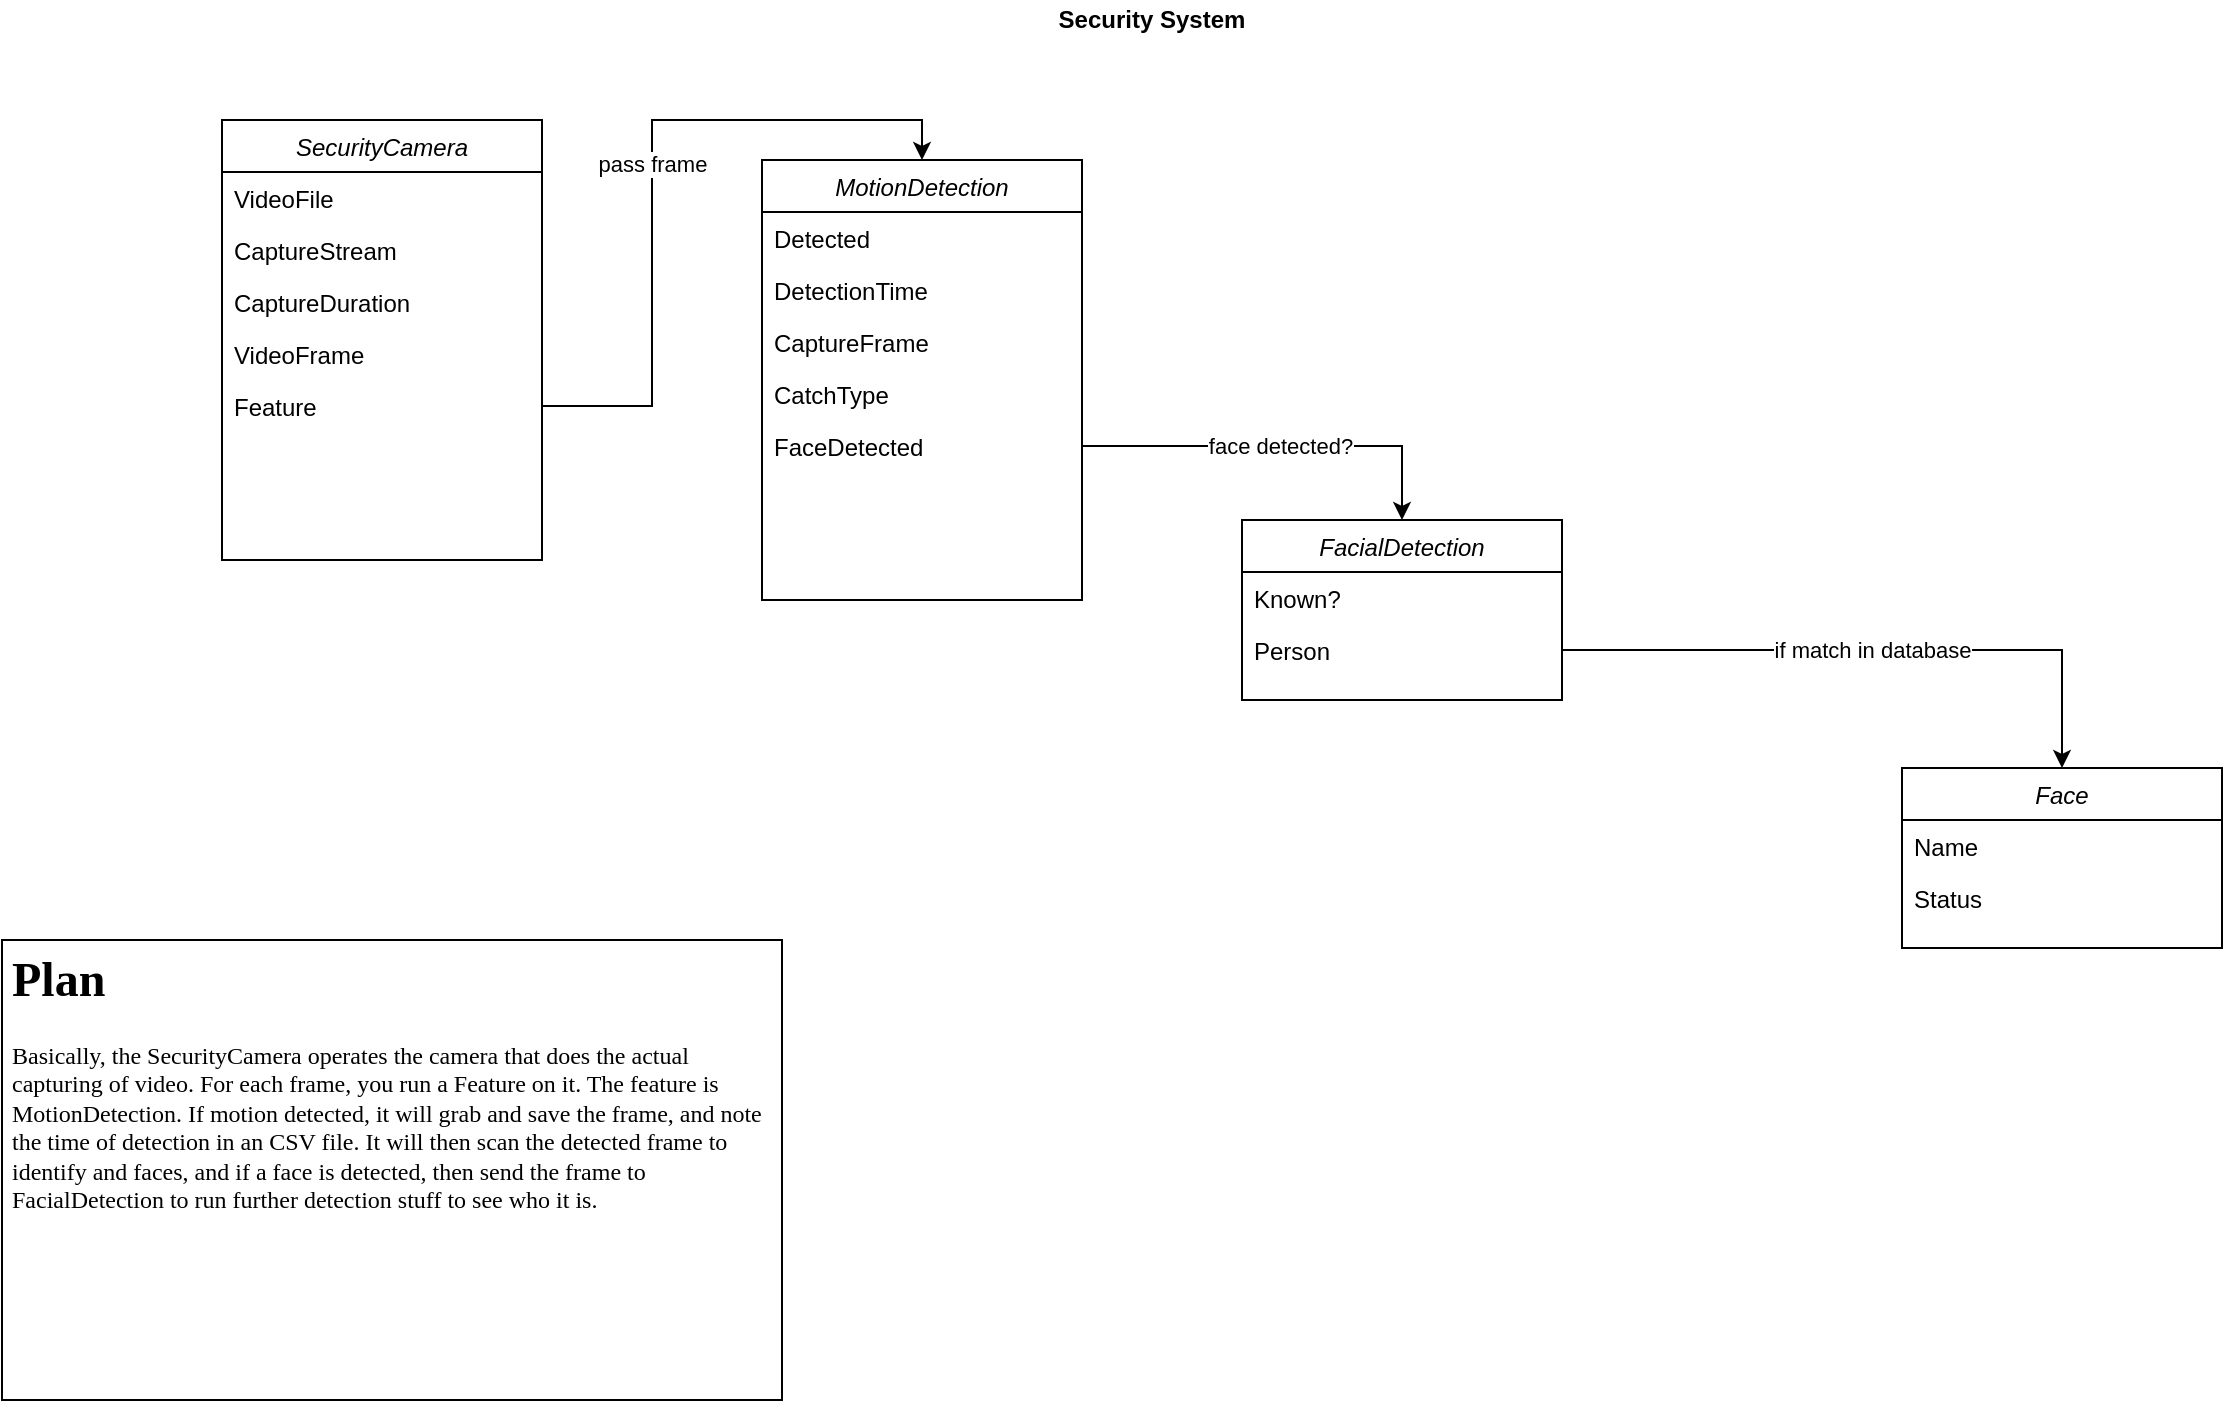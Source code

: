 <mxfile version="13.6.5" type="device"><diagram id="C5RBs43oDa-KdzZeNtuy" name="Page-1"><mxGraphModel dx="1408" dy="780" grid="1" gridSize="10" guides="1" tooltips="1" connect="1" arrows="1" fold="1" page="1" pageScale="1" pageWidth="1169" pageHeight="827" math="0" shadow="0"><root><mxCell id="WIyWlLk6GJQsqaUBKTNV-0"/><mxCell id="WIyWlLk6GJQsqaUBKTNV-1" parent="WIyWlLk6GJQsqaUBKTNV-0"/><mxCell id="jgUq-caLPHXF75i8Clsp-2" value="&lt;b&gt;Security System&lt;/b&gt;" style="text;html=1;strokeColor=none;align=center;verticalAlign=middle;whiteSpace=wrap;rounded=0;fillColor=#ffffff;" vertex="1" parent="WIyWlLk6GJQsqaUBKTNV-1"><mxGeometry x="516" y="30" width="138" height="20" as="geometry"/></mxCell><mxCell id="zkfFHV4jXpPFQw0GAbJ--0" value="SecurityCamera" style="swimlane;fontStyle=2;align=center;verticalAlign=top;childLayout=stackLayout;horizontal=1;startSize=26;horizontalStack=0;resizeParent=1;resizeLast=0;collapsible=1;marginBottom=0;rounded=0;shadow=0;strokeWidth=1;" parent="WIyWlLk6GJQsqaUBKTNV-1" vertex="1"><mxGeometry x="120" y="90" width="160" height="220" as="geometry"><mxRectangle x="230" y="140" width="160" height="26" as="alternateBounds"/></mxGeometry></mxCell><mxCell id="zkfFHV4jXpPFQw0GAbJ--1" value="VideoFile" style="text;align=left;verticalAlign=top;spacingLeft=4;spacingRight=4;overflow=hidden;rotatable=0;points=[[0,0.5],[1,0.5]];portConstraint=eastwest;" parent="zkfFHV4jXpPFQw0GAbJ--0" vertex="1"><mxGeometry y="26" width="160" height="26" as="geometry"/></mxCell><mxCell id="zkfFHV4jXpPFQw0GAbJ--2" value="CaptureStream" style="text;align=left;verticalAlign=top;spacingLeft=4;spacingRight=4;overflow=hidden;rotatable=0;points=[[0,0.5],[1,0.5]];portConstraint=eastwest;rounded=0;shadow=0;html=0;" parent="zkfFHV4jXpPFQw0GAbJ--0" vertex="1"><mxGeometry y="52" width="160" height="26" as="geometry"/></mxCell><mxCell id="zkfFHV4jXpPFQw0GAbJ--3" value="CaptureDuration&#xA;" style="text;align=left;verticalAlign=top;spacingLeft=4;spacingRight=4;overflow=hidden;rotatable=0;points=[[0,0.5],[1,0.5]];portConstraint=eastwest;rounded=0;shadow=0;html=0;" parent="zkfFHV4jXpPFQw0GAbJ--0" vertex="1"><mxGeometry y="78" width="160" height="26" as="geometry"/></mxCell><mxCell id="jgUq-caLPHXF75i8Clsp-0" value="VideoFrame" style="text;align=left;verticalAlign=top;spacingLeft=4;spacingRight=4;overflow=hidden;rotatable=0;points=[[0,0.5],[1,0.5]];portConstraint=eastwest;rounded=0;shadow=0;html=0;" vertex="1" parent="zkfFHV4jXpPFQw0GAbJ--0"><mxGeometry y="104" width="160" height="26" as="geometry"/></mxCell><mxCell id="jgUq-caLPHXF75i8Clsp-42" value="Feature" style="text;align=left;verticalAlign=top;spacingLeft=4;spacingRight=4;overflow=hidden;rotatable=0;points=[[0,0.5],[1,0.5]];portConstraint=eastwest;rounded=0;shadow=0;html=0;" vertex="1" parent="zkfFHV4jXpPFQw0GAbJ--0"><mxGeometry y="130" width="160" height="26" as="geometry"/></mxCell><mxCell id="jgUq-caLPHXF75i8Clsp-34" value="face detected?" style="edgeStyle=orthogonalEdgeStyle;rounded=0;orthogonalLoop=1;jettySize=auto;html=1;" edge="1" parent="WIyWlLk6GJQsqaUBKTNV-1" source="jgUq-caLPHXF75i8Clsp-27" target="jgUq-caLPHXF75i8Clsp-18"><mxGeometry relative="1" as="geometry"/></mxCell><mxCell id="jgUq-caLPHXF75i8Clsp-43" value="pass frame" style="edgeStyle=orthogonalEdgeStyle;rounded=0;orthogonalLoop=1;jettySize=auto;html=1;exitX=1;exitY=0.5;exitDx=0;exitDy=0;entryX=0.5;entryY=0;entryDx=0;entryDy=0;" edge="1" parent="WIyWlLk6GJQsqaUBKTNV-1" source="jgUq-caLPHXF75i8Clsp-42" target="jgUq-caLPHXF75i8Clsp-23"><mxGeometry relative="1" as="geometry"/></mxCell><mxCell id="jgUq-caLPHXF75i8Clsp-23" value="MotionDetection" style="swimlane;fontStyle=2;align=center;verticalAlign=top;childLayout=stackLayout;horizontal=1;startSize=26;horizontalStack=0;resizeParent=1;resizeLast=0;collapsible=1;marginBottom=0;rounded=0;shadow=0;strokeWidth=1;" vertex="1" parent="WIyWlLk6GJQsqaUBKTNV-1"><mxGeometry x="390" y="110" width="160" height="220" as="geometry"><mxRectangle x="230" y="140" width="160" height="26" as="alternateBounds"/></mxGeometry></mxCell><mxCell id="jgUq-caLPHXF75i8Clsp-40" value="Detected" style="text;align=left;verticalAlign=top;spacingLeft=4;spacingRight=4;overflow=hidden;rotatable=0;points=[[0,0.5],[1,0.5]];portConstraint=eastwest;" vertex="1" parent="jgUq-caLPHXF75i8Clsp-23"><mxGeometry y="26" width="160" height="26" as="geometry"/></mxCell><mxCell id="jgUq-caLPHXF75i8Clsp-41" value="DetectionTime" style="text;align=left;verticalAlign=top;spacingLeft=4;spacingRight=4;overflow=hidden;rotatable=0;points=[[0,0.5],[1,0.5]];portConstraint=eastwest;rounded=0;shadow=0;html=0;" vertex="1" parent="jgUq-caLPHXF75i8Clsp-23"><mxGeometry y="52" width="160" height="26" as="geometry"/></mxCell><mxCell id="jgUq-caLPHXF75i8Clsp-24" value="CaptureFrame" style="text;align=left;verticalAlign=top;spacingLeft=4;spacingRight=4;overflow=hidden;rotatable=0;points=[[0,0.5],[1,0.5]];portConstraint=eastwest;" vertex="1" parent="jgUq-caLPHXF75i8Clsp-23"><mxGeometry y="78" width="160" height="26" as="geometry"/></mxCell><mxCell id="jgUq-caLPHXF75i8Clsp-25" value="CatchType" style="text;align=left;verticalAlign=top;spacingLeft=4;spacingRight=4;overflow=hidden;rotatable=0;points=[[0,0.5],[1,0.5]];portConstraint=eastwest;rounded=0;shadow=0;html=0;" vertex="1" parent="jgUq-caLPHXF75i8Clsp-23"><mxGeometry y="104" width="160" height="26" as="geometry"/></mxCell><mxCell id="jgUq-caLPHXF75i8Clsp-27" value="FaceDetected" style="text;align=left;verticalAlign=top;spacingLeft=4;spacingRight=4;overflow=hidden;rotatable=0;points=[[0,0.5],[1,0.5]];portConstraint=eastwest;rounded=0;shadow=0;html=0;" vertex="1" parent="jgUq-caLPHXF75i8Clsp-23"><mxGeometry y="130" width="160" height="26" as="geometry"/></mxCell><mxCell id="jgUq-caLPHXF75i8Clsp-45" value="&lt;h1&gt;&lt;font face=&quot;Verdana&quot;&gt;Plan&lt;/font&gt;&lt;/h1&gt;&lt;p&gt;&lt;font face=&quot;Verdana&quot;&gt;Basically, the SecurityCamera operates the camera that does the actual capturing of video. For each frame, you run a Feature on it. The feature is MotionDetection. If motion detected, it will grab and save the frame, and note the time of detection in an CSV file. It will then scan the detected frame to identify and faces, and if a face is detected, then send the frame to FacialDetection to run further detection stuff to see who it is. &lt;br&gt;&lt;/font&gt;&lt;/p&gt;" style="text;html=1;spacing=5;spacingTop=-20;whiteSpace=wrap;overflow=hidden;rounded=0;fillColor=#ffffff;strokeColor=#000000;" vertex="1" parent="WIyWlLk6GJQsqaUBKTNV-1"><mxGeometry x="10" y="500" width="390" height="230" as="geometry"/></mxCell><mxCell id="jgUq-caLPHXF75i8Clsp-18" value="FacialDetection" style="swimlane;fontStyle=2;align=center;verticalAlign=top;childLayout=stackLayout;horizontal=1;startSize=26;horizontalStack=0;resizeParent=1;resizeLast=0;collapsible=1;marginBottom=0;rounded=0;shadow=0;strokeWidth=1;" vertex="1" parent="WIyWlLk6GJQsqaUBKTNV-1"><mxGeometry x="630" y="290" width="160" height="90" as="geometry"><mxRectangle x="230" y="140" width="160" height="26" as="alternateBounds"/></mxGeometry></mxCell><mxCell id="jgUq-caLPHXF75i8Clsp-19" value="Known?" style="text;align=left;verticalAlign=top;spacingLeft=4;spacingRight=4;overflow=hidden;rotatable=0;points=[[0,0.5],[1,0.5]];portConstraint=eastwest;" vertex="1" parent="jgUq-caLPHXF75i8Clsp-18"><mxGeometry y="26" width="160" height="26" as="geometry"/></mxCell><mxCell id="jgUq-caLPHXF75i8Clsp-20" value="Person" style="text;align=left;verticalAlign=top;spacingLeft=4;spacingRight=4;overflow=hidden;rotatable=0;points=[[0,0.5],[1,0.5]];portConstraint=eastwest;rounded=0;shadow=0;html=0;" vertex="1" parent="jgUq-caLPHXF75i8Clsp-18"><mxGeometry y="52" width="160" height="26" as="geometry"/></mxCell><mxCell id="jgUq-caLPHXF75i8Clsp-47" value="if match in database" style="edgeStyle=orthogonalEdgeStyle;rounded=0;orthogonalLoop=1;jettySize=auto;html=1;entryX=0.5;entryY=0;entryDx=0;entryDy=0;exitX=1;exitY=0.5;exitDx=0;exitDy=0;" edge="1" parent="WIyWlLk6GJQsqaUBKTNV-1" source="jgUq-caLPHXF75i8Clsp-20" target="jgUq-caLPHXF75i8Clsp-28"><mxGeometry relative="1" as="geometry"/></mxCell><mxCell id="jgUq-caLPHXF75i8Clsp-28" value="Face" style="swimlane;fontStyle=2;align=center;verticalAlign=top;childLayout=stackLayout;horizontal=1;startSize=26;horizontalStack=0;resizeParent=1;resizeLast=0;collapsible=1;marginBottom=0;rounded=0;shadow=0;strokeWidth=1;" vertex="1" parent="WIyWlLk6GJQsqaUBKTNV-1"><mxGeometry x="960" y="414" width="160" height="90" as="geometry"><mxRectangle x="230" y="140" width="160" height="26" as="alternateBounds"/></mxGeometry></mxCell><mxCell id="jgUq-caLPHXF75i8Clsp-29" value="Name" style="text;align=left;verticalAlign=top;spacingLeft=4;spacingRight=4;overflow=hidden;rotatable=0;points=[[0,0.5],[1,0.5]];portConstraint=eastwest;" vertex="1" parent="jgUq-caLPHXF75i8Clsp-28"><mxGeometry y="26" width="160" height="26" as="geometry"/></mxCell><mxCell id="jgUq-caLPHXF75i8Clsp-30" value="Status" style="text;align=left;verticalAlign=top;spacingLeft=4;spacingRight=4;overflow=hidden;rotatable=0;points=[[0,0.5],[1,0.5]];portConstraint=eastwest;rounded=0;shadow=0;html=0;" vertex="1" parent="jgUq-caLPHXF75i8Clsp-28"><mxGeometry y="52" width="160" height="26" as="geometry"/></mxCell></root></mxGraphModel></diagram></mxfile>